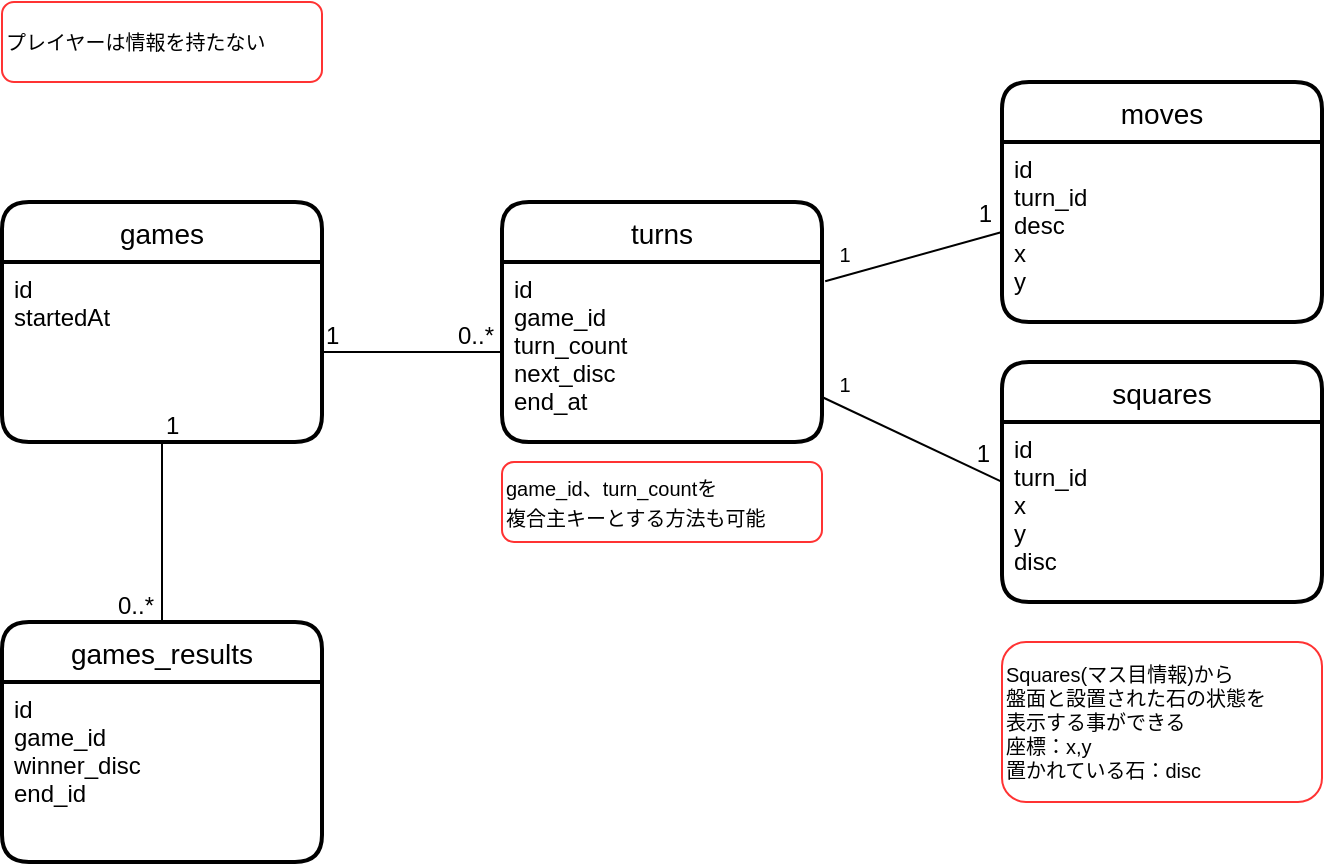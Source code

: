 <mxfile>
    <diagram id="CTnMRLxU0SED6D7M42aX" name="ページ1">
        <mxGraphModel dx="301" dy="306" grid="1" gridSize="10" guides="1" tooltips="1" connect="1" arrows="1" fold="1" page="1" pageScale="1" pageWidth="827" pageHeight="1169" math="0" shadow="0">
            <root>
                <mxCell id="0"/>
                <mxCell id="1" parent="0"/>
                <mxCell id="2" value="games" style="swimlane;childLayout=stackLayout;horizontal=1;startSize=30;horizontalStack=0;rounded=1;fontSize=14;fontStyle=0;strokeWidth=2;resizeParent=0;resizeLast=1;shadow=0;dashed=0;align=center;" vertex="1" parent="1">
                    <mxGeometry x="30" y="140" width="160" height="120" as="geometry"/>
                </mxCell>
                <mxCell id="3" value="id&#10;startedAt" style="align=left;strokeColor=none;fillColor=none;spacingLeft=4;fontSize=12;verticalAlign=top;resizable=0;rotatable=0;part=1;" vertex="1" parent="2">
                    <mxGeometry y="30" width="160" height="90" as="geometry"/>
                </mxCell>
                <mxCell id="4" value="turns" style="swimlane;childLayout=stackLayout;horizontal=1;startSize=30;horizontalStack=0;rounded=1;fontSize=14;fontStyle=0;strokeWidth=2;resizeParent=0;resizeLast=1;shadow=0;dashed=0;align=center;" vertex="1" parent="1">
                    <mxGeometry x="280" y="140" width="160" height="120" as="geometry"/>
                </mxCell>
                <mxCell id="6" style="edgeStyle=none;html=1;" edge="1" parent="4" source="5" target="4">
                    <mxGeometry relative="1" as="geometry"/>
                </mxCell>
                <mxCell id="5" value="id&#10;game_id&#10;turn_count&#10;next_disc&#10;end_at" style="align=left;strokeColor=none;fillColor=none;spacingLeft=4;fontSize=12;verticalAlign=top;resizable=0;rotatable=0;part=1;" vertex="1" parent="4">
                    <mxGeometry y="30" width="160" height="90" as="geometry"/>
                </mxCell>
                <mxCell id="10" value="moves" style="swimlane;childLayout=stackLayout;horizontal=1;startSize=30;horizontalStack=0;rounded=1;fontSize=14;fontStyle=0;strokeWidth=2;resizeParent=0;resizeLast=1;shadow=0;dashed=0;align=center;" vertex="1" parent="1">
                    <mxGeometry x="530" y="80" width="160" height="120" as="geometry"/>
                </mxCell>
                <mxCell id="11" style="edgeStyle=none;html=1;" edge="1" parent="10" source="12" target="10">
                    <mxGeometry relative="1" as="geometry"/>
                </mxCell>
                <mxCell id="12" value="id&#10;turn_id&#10;desc&#10;x&#10;y" style="align=left;strokeColor=none;fillColor=none;spacingLeft=4;fontSize=12;verticalAlign=top;resizable=0;rotatable=0;part=1;" vertex="1" parent="10">
                    <mxGeometry y="30" width="160" height="90" as="geometry"/>
                </mxCell>
                <mxCell id="18" value="" style="endArrow=none;html=1;rounded=0;exitX=1;exitY=0.5;exitDx=0;exitDy=0;entryX=0;entryY=0.5;entryDx=0;entryDy=0;" edge="1" parent="1" source="3" target="5">
                    <mxGeometry relative="1" as="geometry">
                        <mxPoint x="190" y="210" as="sourcePoint"/>
                        <mxPoint x="280" y="210" as="targetPoint"/>
                    </mxGeometry>
                </mxCell>
                <mxCell id="19" value="1" style="resizable=0;html=1;align=left;verticalAlign=bottom;" connectable="0" vertex="1" parent="18">
                    <mxGeometry x="-1" relative="1" as="geometry"/>
                </mxCell>
                <mxCell id="20" value="0..*" style="resizable=0;html=1;align=right;verticalAlign=bottom;" connectable="0" vertex="1" parent="18">
                    <mxGeometry x="1" relative="1" as="geometry">
                        <mxPoint x="-4" as="offset"/>
                    </mxGeometry>
                </mxCell>
                <mxCell id="21" value="" style="endArrow=none;html=1;rounded=0;exitX=1.01;exitY=0.107;exitDx=0;exitDy=0;entryX=0;entryY=0.5;entryDx=0;entryDy=0;exitPerimeter=0;" edge="1" parent="1" source="5" target="12">
                    <mxGeometry relative="1" as="geometry">
                        <mxPoint x="440" y="110" as="sourcePoint"/>
                        <mxPoint x="530" y="110" as="targetPoint"/>
                    </mxGeometry>
                </mxCell>
                <mxCell id="23" value="1" style="resizable=0;html=1;align=right;verticalAlign=bottom;" connectable="0" vertex="1" parent="21">
                    <mxGeometry x="1" relative="1" as="geometry">
                        <mxPoint x="-5" as="offset"/>
                    </mxGeometry>
                </mxCell>
                <mxCell id="26" value="1" style="edgeLabel;html=1;align=center;verticalAlign=middle;resizable=0;points=[];fontSize=10;" vertex="1" connectable="0" parent="21">
                    <mxGeometry x="-0.784" y="2" relative="1" as="geometry">
                        <mxPoint y="-9" as="offset"/>
                    </mxGeometry>
                </mxCell>
                <mxCell id="25" value="&lt;span&gt;&lt;font style=&quot;font-size: 10px&quot;&gt;game_id、&lt;/font&gt;&lt;/span&gt;&lt;span&gt;&lt;font style=&quot;font-size: 10px&quot;&gt;turn_countを&lt;br&gt;複合主キーとする方法も可能&lt;/font&gt;&lt;br&gt;&lt;/span&gt;" style="rounded=1;whiteSpace=wrap;html=1;align=left;strokeColor=#FF3333;" vertex="1" parent="1">
                    <mxGeometry x="280" y="270" width="160" height="40" as="geometry"/>
                </mxCell>
                <mxCell id="27" value="squares" style="swimlane;childLayout=stackLayout;horizontal=1;startSize=30;horizontalStack=0;rounded=1;fontSize=14;fontStyle=0;strokeWidth=2;resizeParent=0;resizeLast=1;shadow=0;dashed=0;align=center;" vertex="1" parent="1">
                    <mxGeometry x="530" y="220" width="160" height="120" as="geometry"/>
                </mxCell>
                <mxCell id="28" style="edgeStyle=none;html=1;" edge="1" parent="27" source="29" target="27">
                    <mxGeometry relative="1" as="geometry"/>
                </mxCell>
                <mxCell id="29" value="id&#10;turn_id&#10;x&#10;y&#10;disc" style="align=left;strokeColor=none;fillColor=none;spacingLeft=4;fontSize=12;verticalAlign=top;resizable=0;rotatable=0;part=1;" vertex="1" parent="27">
                    <mxGeometry y="30" width="160" height="90" as="geometry"/>
                </mxCell>
                <mxCell id="31" value="" style="endArrow=none;html=1;rounded=0;exitX=1;exitY=0.75;exitDx=0;exitDy=0;entryX=0;entryY=0.333;entryDx=0;entryDy=0;entryPerimeter=0;" edge="1" parent="1" source="5" target="29">
                    <mxGeometry relative="1" as="geometry">
                        <mxPoint x="440" y="230" as="sourcePoint"/>
                        <mxPoint x="530" y="125" as="targetPoint"/>
                    </mxGeometry>
                </mxCell>
                <mxCell id="32" value="1" style="resizable=0;html=1;align=right;verticalAlign=bottom;" connectable="0" vertex="1" parent="31">
                    <mxGeometry x="1" relative="1" as="geometry">
                        <mxPoint x="-5" y="-5" as="offset"/>
                    </mxGeometry>
                </mxCell>
                <mxCell id="33" value="1" style="edgeLabel;html=1;align=center;verticalAlign=middle;resizable=0;points=[];fontSize=10;" vertex="1" connectable="0" parent="31">
                    <mxGeometry x="-0.784" y="2" relative="1" as="geometry">
                        <mxPoint y="-9" as="offset"/>
                    </mxGeometry>
                </mxCell>
                <mxCell id="35" value="games_results" style="swimlane;childLayout=stackLayout;horizontal=1;startSize=30;horizontalStack=0;rounded=1;fontSize=14;fontStyle=0;strokeWidth=2;resizeParent=0;resizeLast=1;shadow=0;dashed=0;align=center;" vertex="1" parent="1">
                    <mxGeometry x="30" y="350" width="160" height="120" as="geometry"/>
                </mxCell>
                <mxCell id="36" value="id&#10;game_id&#10;winner_disc&#10;end_id" style="align=left;strokeColor=none;fillColor=none;spacingLeft=4;fontSize=12;verticalAlign=top;resizable=0;rotatable=0;part=1;" vertex="1" parent="35">
                    <mxGeometry y="30" width="160" height="90" as="geometry"/>
                </mxCell>
                <mxCell id="37" value="" style="endArrow=none;html=1;rounded=0;exitX=0.5;exitY=1;exitDx=0;exitDy=0;entryX=0.5;entryY=0;entryDx=0;entryDy=0;" edge="1" parent="1" source="3" target="35">
                    <mxGeometry relative="1" as="geometry">
                        <mxPoint x="200" y="225" as="sourcePoint"/>
                        <mxPoint x="290" y="225" as="targetPoint"/>
                    </mxGeometry>
                </mxCell>
                <mxCell id="38" value="1" style="resizable=0;html=1;align=left;verticalAlign=bottom;" connectable="0" vertex="1" parent="37">
                    <mxGeometry x="-1" relative="1" as="geometry"/>
                </mxCell>
                <mxCell id="39" value="0..*" style="resizable=0;html=1;align=right;verticalAlign=bottom;" connectable="0" vertex="1" parent="37">
                    <mxGeometry x="1" relative="1" as="geometry">
                        <mxPoint x="-4" as="offset"/>
                    </mxGeometry>
                </mxCell>
                <mxCell id="40" value="&lt;div&gt;&lt;span&gt;プレイヤーは情報を持たない&lt;/span&gt;&lt;/div&gt;" style="rounded=1;whiteSpace=wrap;html=1;fontSize=10;strokeColor=#FF3333;align=left;" vertex="1" parent="1">
                    <mxGeometry x="30" y="40" width="160" height="40" as="geometry"/>
                </mxCell>
                <mxCell id="41" value="Squares(マス目情報)から&lt;br&gt;盤面と設置された石の状態を&lt;br&gt;表示する事ができる&lt;br&gt;座標：x,y&lt;br&gt;置かれている石：disc" style="rounded=1;whiteSpace=wrap;html=1;fontSize=10;strokeColor=#FF3333;align=left;" vertex="1" parent="1">
                    <mxGeometry x="530" y="360" width="160" height="80" as="geometry"/>
                </mxCell>
            </root>
        </mxGraphModel>
    </diagram>
</mxfile>